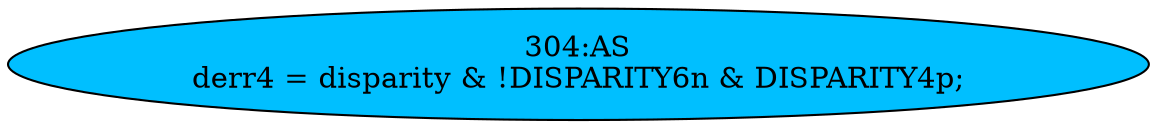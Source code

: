 strict digraph "" {
	node [label="\N"];
	"304:AS"	 [ast="<pyverilog.vparser.ast.Assign object at 0x7f14ceee1350>",
		def_var="['derr4']",
		fillcolor=deepskyblue,
		label="304:AS
derr4 = disparity & !DISPARITY6n & DISPARITY4p;",
		statements="[]",
		style=filled,
		typ=Assign,
		use_var="['disparity', 'DISPARITY6n', 'DISPARITY4p']"];
}
